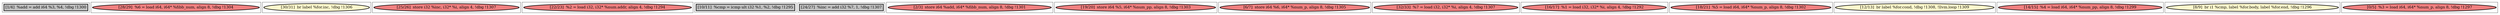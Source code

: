 
digraph G {





subgraph cluster16 {


node262 [penwidth=3.0,fontsize=20,fillcolor=grey,label="[1/4]  %add = add i64 %3, %4, !dbg !1300",shape=rectangle,style=filled ]



}

subgraph cluster4 {


node250 [penwidth=3.0,fontsize=20,fillcolor=lightcoral,label="[28/29]  %6 = load i64, i64* %fibb_num, align 8, !dbg !1304",shape=ellipse,style=filled ]



}

subgraph cluster3 {


node249 [penwidth=3.0,fontsize=20,fillcolor=lemonchiffon,label="[30/31]  br label %for.inc, !dbg !1306",shape=ellipse,style=filled ]



}

subgraph cluster2 {


node248 [penwidth=3.0,fontsize=20,fillcolor=lightcoral,label="[25/26]  store i32 %inc, i32* %i, align 4, !dbg !1307",shape=ellipse,style=filled ]



}

subgraph cluster1 {


node247 [penwidth=3.0,fontsize=20,fillcolor=lightcoral,label="[22/23]  %2 = load i32, i32* %num.addr, align 4, !dbg !1294",shape=ellipse,style=filled ]



}

subgraph cluster12 {


node258 [penwidth=3.0,fontsize=20,fillcolor=grey,label="[10/11]  %cmp = icmp ult i32 %1, %2, !dbg !1295",shape=rectangle,style=filled ]



}

subgraph cluster5 {


node251 [penwidth=3.0,fontsize=20,fillcolor=grey,label="[24/27]  %inc = add i32 %7, 1, !dbg !1307",shape=rectangle,style=filled ]



}

subgraph cluster0 {


node246 [penwidth=3.0,fontsize=20,fillcolor=lightcoral,label="[2/3]  store i64 %add, i64* %fibb_num, align 8, !dbg !1301",shape=ellipse,style=filled ]



}

subgraph cluster6 {


node252 [penwidth=3.0,fontsize=20,fillcolor=lightcoral,label="[19/20]  store i64 %5, i64* %num_pp, align 8, !dbg !1303",shape=ellipse,style=filled ]



}

subgraph cluster14 {


node260 [penwidth=3.0,fontsize=20,fillcolor=lightcoral,label="[6/7]  store i64 %6, i64* %num_p, align 8, !dbg !1305",shape=ellipse,style=filled ]



}

subgraph cluster7 {


node253 [penwidth=3.0,fontsize=20,fillcolor=lightcoral,label="[32/33]  %7 = load i32, i32* %i, align 4, !dbg !1307",shape=ellipse,style=filled ]



}

subgraph cluster8 {


node254 [penwidth=3.0,fontsize=20,fillcolor=lightcoral,label="[16/17]  %1 = load i32, i32* %i, align 4, !dbg !1292",shape=ellipse,style=filled ]



}

subgraph cluster9 {


node255 [penwidth=3.0,fontsize=20,fillcolor=lightcoral,label="[18/21]  %5 = load i64, i64* %num_p, align 8, !dbg !1302",shape=ellipse,style=filled ]



}

subgraph cluster10 {


node256 [penwidth=3.0,fontsize=20,fillcolor=lemonchiffon,label="[12/13]  br label %for.cond, !dbg !1308, !llvm.loop !1309",shape=ellipse,style=filled ]



}

subgraph cluster11 {


node257 [penwidth=3.0,fontsize=20,fillcolor=lightcoral,label="[14/15]  %4 = load i64, i64* %num_pp, align 8, !dbg !1299",shape=ellipse,style=filled ]



}

subgraph cluster13 {


node259 [penwidth=3.0,fontsize=20,fillcolor=lemonchiffon,label="[8/9]  br i1 %cmp, label %for.body, label %for.end, !dbg !1296",shape=ellipse,style=filled ]



}

subgraph cluster15 {


node261 [penwidth=3.0,fontsize=20,fillcolor=lightcoral,label="[0/5]  %3 = load i64, i64* %num_p, align 8, !dbg !1297",shape=ellipse,style=filled ]



}

}
